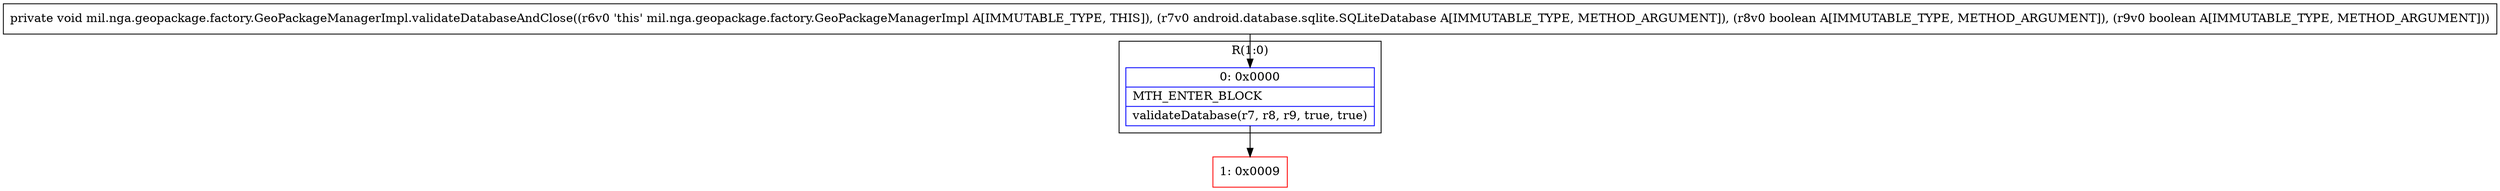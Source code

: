 digraph "CFG formil.nga.geopackage.factory.GeoPackageManagerImpl.validateDatabaseAndClose(Landroid\/database\/sqlite\/SQLiteDatabase;ZZ)V" {
subgraph cluster_Region_632484482 {
label = "R(1:0)";
node [shape=record,color=blue];
Node_0 [shape=record,label="{0\:\ 0x0000|MTH_ENTER_BLOCK\l|validateDatabase(r7, r8, r9, true, true)\l}"];
}
Node_1 [shape=record,color=red,label="{1\:\ 0x0009}"];
MethodNode[shape=record,label="{private void mil.nga.geopackage.factory.GeoPackageManagerImpl.validateDatabaseAndClose((r6v0 'this' mil.nga.geopackage.factory.GeoPackageManagerImpl A[IMMUTABLE_TYPE, THIS]), (r7v0 android.database.sqlite.SQLiteDatabase A[IMMUTABLE_TYPE, METHOD_ARGUMENT]), (r8v0 boolean A[IMMUTABLE_TYPE, METHOD_ARGUMENT]), (r9v0 boolean A[IMMUTABLE_TYPE, METHOD_ARGUMENT])) }"];
MethodNode -> Node_0;
Node_0 -> Node_1;
}

